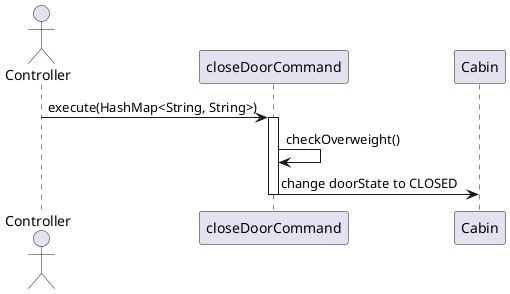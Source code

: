 @startuml

actor Controller

Controller -> closeDoorCommand: execute(HashMap<String, String>)
activate closeDoorCommand
closeDoorCommand -> closeDoorCommand: checkOverweight()
closeDoorCommand -> Cabin: change doorState to CLOSED
deactivate closeDoorCommand

@enduml
